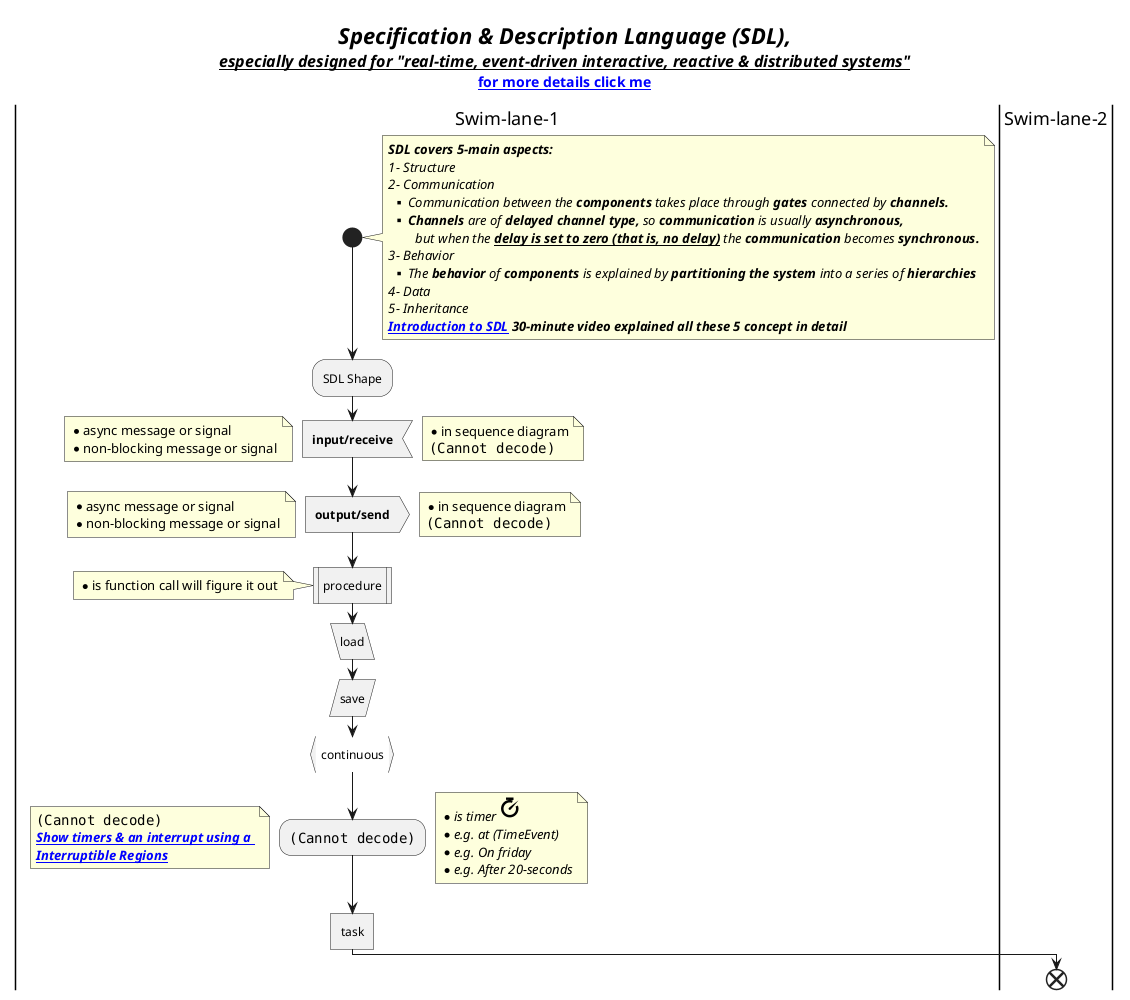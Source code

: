 @startuml
title =<i>Specification & Description Language (SDL),\n<i><u><size:16>especially designed for "real-time, event-driven interactive, reactive & distributed systems"\n[[docs/2-uml/PlantUML/activity-diagram/activity-diagram-syntax.png for more details click me]]
|Swim-lane-1|
start
note right
<i><b>SDL covers 5-main aspects:
<i>1- Structure
<i>2- Communication
**<i> Communication between the **components** takes place through **gates** connected by <b>channels.
**<i> **Channels** are of **delayed channel type,** so **communication** is usually **asynchronous,**
\t<i>but when the **<u>delay is set to zero (that is, no delay)</u>** the **communication** becomes **synchronous.**
<i>3- Behavior
**<i> The **behavior** of **components** is explained by **partitioning the system** into a series of **hierarchies**
<i>4- Data
<i>5- Inheritance
<i><b>[[https://www.youtube.com/watch?v=0MG4I1HqIb4&t=729s&ab_channel=PragmaDevSoftware Introduction to SDL]] 30-minute video explained all these 5 concept in detail
end note
:SDL Shape;
:<b>input/receive; <<input>>
note
*async message or signal
*non-blocking message or signal
end note

note right
* in sequence diagram
<img:images/img_81.png{scale=.7}>
end note

:<b>output/send; <<output>>
note
*async message or signal
*non-blocking message or signal
end note

note right
* in sequence diagram
<img:images/img_82.png{scale=.95}>
end note

:procedure; <<procedure>>
note
*is function call will figure it out
end note
:load; <<load>>
:save; <<save>>
:continuous; <<continuous>>
:<img:images/img_83.png>;
note left
<img:images/img_80.png{scale=.5}>
<b><i>[[https://stackoverflow.com/questions/43990743/uml-activity-diagram-how-to-show-game-ends-when-time-has-passed Show timers & an interrupt using a \nInterruptible Regions]]
end note
note right
*<i>is timer <size:30><&timer>
*<i>e.g. at (TimeEvent)
*<i>e.g. On friday
*<i>e.g. After 20-seconds
end note
:task; <<task>>
|Swim-lane-2|
end
@enduml


